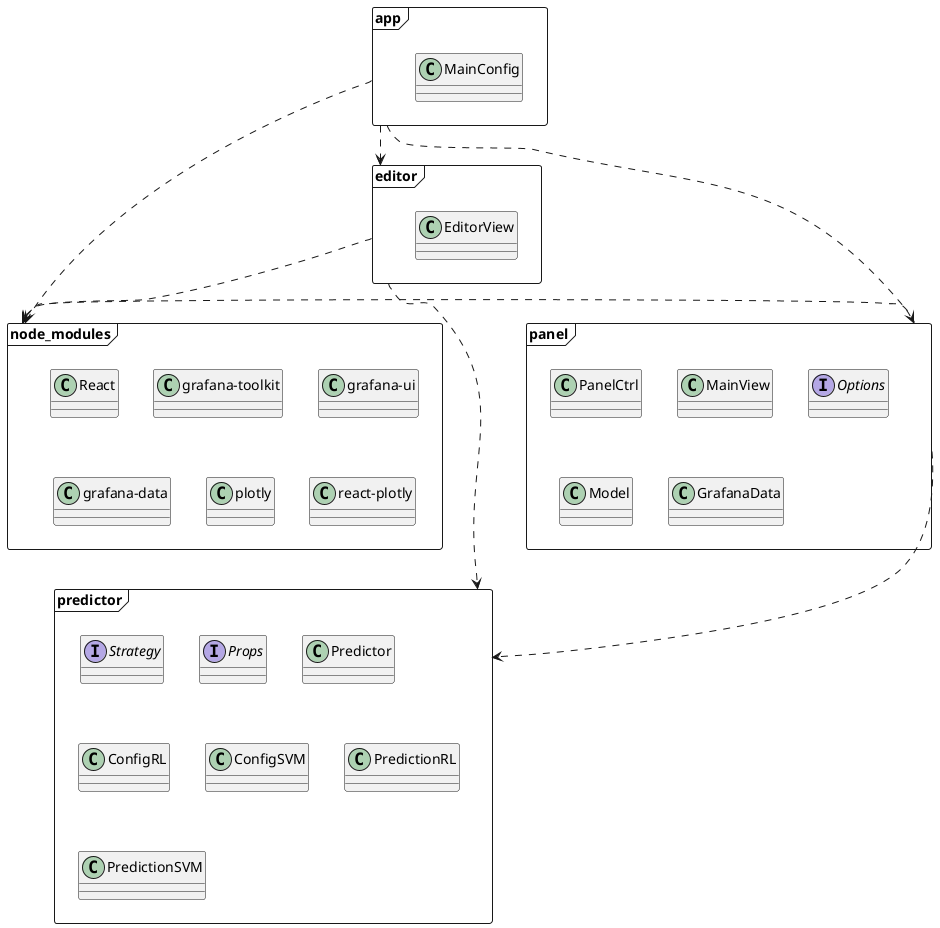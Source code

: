 @startuml
package node_modules <<Frame>> {
  class React
  class grafana-toolkit
  class grafana-ui
  class grafana-data
  class plotly
  class react-plotly
}

package app <<Frame>> {
  class MainConfig
}


package editor <<Frame>> {
  class EditorView
}

package panel <<Frame>> {
  class PanelCtrl
  class MainView
  interface Options
  class Model
  class GrafanaData
}

package predictor <<Frame>> {
  interface Strategy
  interface Props
  class Predictor
  class ConfigRL
  class ConfigSVM
  class PredictionRL
  class PredictionSVM
}

app ..> editor
app ..>panel
panel ..>predictor
app ..>node_modules
editor ..>node_modules
panel ..>node_modules
editor ..> predictor
@enduml